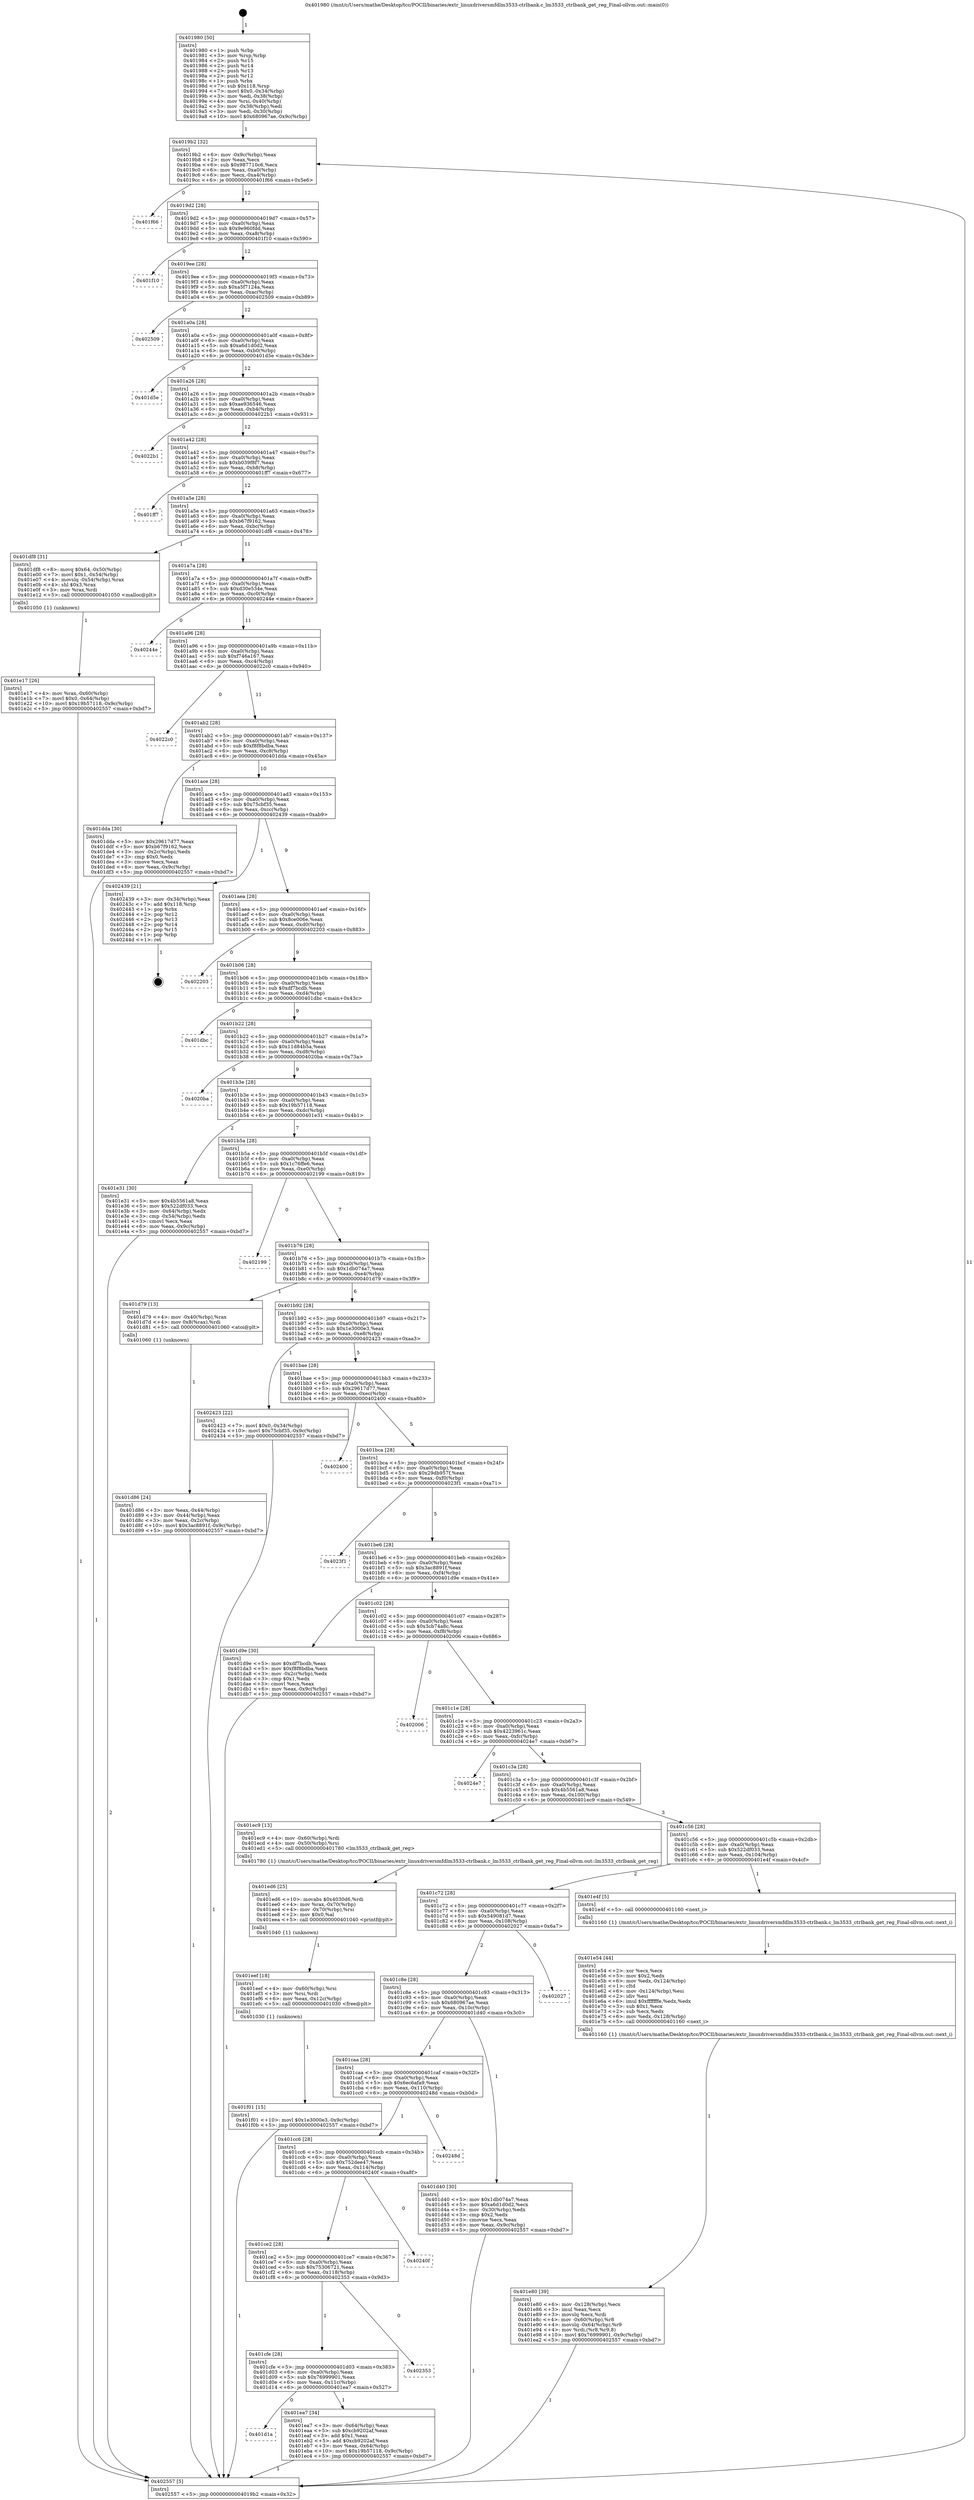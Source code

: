 digraph "0x401980" {
  label = "0x401980 (/mnt/c/Users/mathe/Desktop/tcc/POCII/binaries/extr_linuxdriversmfdlm3533-ctrlbank.c_lm3533_ctrlbank_get_reg_Final-ollvm.out::main(0))"
  labelloc = "t"
  node[shape=record]

  Entry [label="",width=0.3,height=0.3,shape=circle,fillcolor=black,style=filled]
  "0x4019b2" [label="{
     0x4019b2 [32]\l
     | [instrs]\l
     &nbsp;&nbsp;0x4019b2 \<+6\>: mov -0x9c(%rbp),%eax\l
     &nbsp;&nbsp;0x4019b8 \<+2\>: mov %eax,%ecx\l
     &nbsp;&nbsp;0x4019ba \<+6\>: sub $0x987710c6,%ecx\l
     &nbsp;&nbsp;0x4019c0 \<+6\>: mov %eax,-0xa0(%rbp)\l
     &nbsp;&nbsp;0x4019c6 \<+6\>: mov %ecx,-0xa4(%rbp)\l
     &nbsp;&nbsp;0x4019cc \<+6\>: je 0000000000401f66 \<main+0x5e6\>\l
  }"]
  "0x401f66" [label="{
     0x401f66\l
  }", style=dashed]
  "0x4019d2" [label="{
     0x4019d2 [28]\l
     | [instrs]\l
     &nbsp;&nbsp;0x4019d2 \<+5\>: jmp 00000000004019d7 \<main+0x57\>\l
     &nbsp;&nbsp;0x4019d7 \<+6\>: mov -0xa0(%rbp),%eax\l
     &nbsp;&nbsp;0x4019dd \<+5\>: sub $0x9e960fdd,%eax\l
     &nbsp;&nbsp;0x4019e2 \<+6\>: mov %eax,-0xa8(%rbp)\l
     &nbsp;&nbsp;0x4019e8 \<+6\>: je 0000000000401f10 \<main+0x590\>\l
  }"]
  Exit [label="",width=0.3,height=0.3,shape=circle,fillcolor=black,style=filled,peripheries=2]
  "0x401f10" [label="{
     0x401f10\l
  }", style=dashed]
  "0x4019ee" [label="{
     0x4019ee [28]\l
     | [instrs]\l
     &nbsp;&nbsp;0x4019ee \<+5\>: jmp 00000000004019f3 \<main+0x73\>\l
     &nbsp;&nbsp;0x4019f3 \<+6\>: mov -0xa0(%rbp),%eax\l
     &nbsp;&nbsp;0x4019f9 \<+5\>: sub $0xa5f7124a,%eax\l
     &nbsp;&nbsp;0x4019fe \<+6\>: mov %eax,-0xac(%rbp)\l
     &nbsp;&nbsp;0x401a04 \<+6\>: je 0000000000402509 \<main+0xb89\>\l
  }"]
  "0x401f01" [label="{
     0x401f01 [15]\l
     | [instrs]\l
     &nbsp;&nbsp;0x401f01 \<+10\>: movl $0x1e3000e3,-0x9c(%rbp)\l
     &nbsp;&nbsp;0x401f0b \<+5\>: jmp 0000000000402557 \<main+0xbd7\>\l
  }"]
  "0x402509" [label="{
     0x402509\l
  }", style=dashed]
  "0x401a0a" [label="{
     0x401a0a [28]\l
     | [instrs]\l
     &nbsp;&nbsp;0x401a0a \<+5\>: jmp 0000000000401a0f \<main+0x8f\>\l
     &nbsp;&nbsp;0x401a0f \<+6\>: mov -0xa0(%rbp),%eax\l
     &nbsp;&nbsp;0x401a15 \<+5\>: sub $0xa6d1d0d2,%eax\l
     &nbsp;&nbsp;0x401a1a \<+6\>: mov %eax,-0xb0(%rbp)\l
     &nbsp;&nbsp;0x401a20 \<+6\>: je 0000000000401d5e \<main+0x3de\>\l
  }"]
  "0x401eef" [label="{
     0x401eef [18]\l
     | [instrs]\l
     &nbsp;&nbsp;0x401eef \<+4\>: mov -0x60(%rbp),%rsi\l
     &nbsp;&nbsp;0x401ef3 \<+3\>: mov %rsi,%rdi\l
     &nbsp;&nbsp;0x401ef6 \<+6\>: mov %eax,-0x12c(%rbp)\l
     &nbsp;&nbsp;0x401efc \<+5\>: call 0000000000401030 \<free@plt\>\l
     | [calls]\l
     &nbsp;&nbsp;0x401030 \{1\} (unknown)\l
  }"]
  "0x401d5e" [label="{
     0x401d5e\l
  }", style=dashed]
  "0x401a26" [label="{
     0x401a26 [28]\l
     | [instrs]\l
     &nbsp;&nbsp;0x401a26 \<+5\>: jmp 0000000000401a2b \<main+0xab\>\l
     &nbsp;&nbsp;0x401a2b \<+6\>: mov -0xa0(%rbp),%eax\l
     &nbsp;&nbsp;0x401a31 \<+5\>: sub $0xae936546,%eax\l
     &nbsp;&nbsp;0x401a36 \<+6\>: mov %eax,-0xb4(%rbp)\l
     &nbsp;&nbsp;0x401a3c \<+6\>: je 00000000004022b1 \<main+0x931\>\l
  }"]
  "0x401ed6" [label="{
     0x401ed6 [25]\l
     | [instrs]\l
     &nbsp;&nbsp;0x401ed6 \<+10\>: movabs $0x4030d6,%rdi\l
     &nbsp;&nbsp;0x401ee0 \<+4\>: mov %rax,-0x70(%rbp)\l
     &nbsp;&nbsp;0x401ee4 \<+4\>: mov -0x70(%rbp),%rsi\l
     &nbsp;&nbsp;0x401ee8 \<+2\>: mov $0x0,%al\l
     &nbsp;&nbsp;0x401eea \<+5\>: call 0000000000401040 \<printf@plt\>\l
     | [calls]\l
     &nbsp;&nbsp;0x401040 \{1\} (unknown)\l
  }"]
  "0x4022b1" [label="{
     0x4022b1\l
  }", style=dashed]
  "0x401a42" [label="{
     0x401a42 [28]\l
     | [instrs]\l
     &nbsp;&nbsp;0x401a42 \<+5\>: jmp 0000000000401a47 \<main+0xc7\>\l
     &nbsp;&nbsp;0x401a47 \<+6\>: mov -0xa0(%rbp),%eax\l
     &nbsp;&nbsp;0x401a4d \<+5\>: sub $0xb039f8f7,%eax\l
     &nbsp;&nbsp;0x401a52 \<+6\>: mov %eax,-0xb8(%rbp)\l
     &nbsp;&nbsp;0x401a58 \<+6\>: je 0000000000401ff7 \<main+0x677\>\l
  }"]
  "0x401d1a" [label="{
     0x401d1a\l
  }", style=dashed]
  "0x401ff7" [label="{
     0x401ff7\l
  }", style=dashed]
  "0x401a5e" [label="{
     0x401a5e [28]\l
     | [instrs]\l
     &nbsp;&nbsp;0x401a5e \<+5\>: jmp 0000000000401a63 \<main+0xe3\>\l
     &nbsp;&nbsp;0x401a63 \<+6\>: mov -0xa0(%rbp),%eax\l
     &nbsp;&nbsp;0x401a69 \<+5\>: sub $0xb67f9162,%eax\l
     &nbsp;&nbsp;0x401a6e \<+6\>: mov %eax,-0xbc(%rbp)\l
     &nbsp;&nbsp;0x401a74 \<+6\>: je 0000000000401df8 \<main+0x478\>\l
  }"]
  "0x401ea7" [label="{
     0x401ea7 [34]\l
     | [instrs]\l
     &nbsp;&nbsp;0x401ea7 \<+3\>: mov -0x64(%rbp),%eax\l
     &nbsp;&nbsp;0x401eaa \<+5\>: sub $0xcb9202af,%eax\l
     &nbsp;&nbsp;0x401eaf \<+3\>: add $0x1,%eax\l
     &nbsp;&nbsp;0x401eb2 \<+5\>: add $0xcb9202af,%eax\l
     &nbsp;&nbsp;0x401eb7 \<+3\>: mov %eax,-0x64(%rbp)\l
     &nbsp;&nbsp;0x401eba \<+10\>: movl $0x19b57118,-0x9c(%rbp)\l
     &nbsp;&nbsp;0x401ec4 \<+5\>: jmp 0000000000402557 \<main+0xbd7\>\l
  }"]
  "0x401df8" [label="{
     0x401df8 [31]\l
     | [instrs]\l
     &nbsp;&nbsp;0x401df8 \<+8\>: movq $0x64,-0x50(%rbp)\l
     &nbsp;&nbsp;0x401e00 \<+7\>: movl $0x1,-0x54(%rbp)\l
     &nbsp;&nbsp;0x401e07 \<+4\>: movslq -0x54(%rbp),%rax\l
     &nbsp;&nbsp;0x401e0b \<+4\>: shl $0x3,%rax\l
     &nbsp;&nbsp;0x401e0f \<+3\>: mov %rax,%rdi\l
     &nbsp;&nbsp;0x401e12 \<+5\>: call 0000000000401050 \<malloc@plt\>\l
     | [calls]\l
     &nbsp;&nbsp;0x401050 \{1\} (unknown)\l
  }"]
  "0x401a7a" [label="{
     0x401a7a [28]\l
     | [instrs]\l
     &nbsp;&nbsp;0x401a7a \<+5\>: jmp 0000000000401a7f \<main+0xff\>\l
     &nbsp;&nbsp;0x401a7f \<+6\>: mov -0xa0(%rbp),%eax\l
     &nbsp;&nbsp;0x401a85 \<+5\>: sub $0xd30e534e,%eax\l
     &nbsp;&nbsp;0x401a8a \<+6\>: mov %eax,-0xc0(%rbp)\l
     &nbsp;&nbsp;0x401a90 \<+6\>: je 000000000040244e \<main+0xace\>\l
  }"]
  "0x401cfe" [label="{
     0x401cfe [28]\l
     | [instrs]\l
     &nbsp;&nbsp;0x401cfe \<+5\>: jmp 0000000000401d03 \<main+0x383\>\l
     &nbsp;&nbsp;0x401d03 \<+6\>: mov -0xa0(%rbp),%eax\l
     &nbsp;&nbsp;0x401d09 \<+5\>: sub $0x76999901,%eax\l
     &nbsp;&nbsp;0x401d0e \<+6\>: mov %eax,-0x11c(%rbp)\l
     &nbsp;&nbsp;0x401d14 \<+6\>: je 0000000000401ea7 \<main+0x527\>\l
  }"]
  "0x40244e" [label="{
     0x40244e\l
  }", style=dashed]
  "0x401a96" [label="{
     0x401a96 [28]\l
     | [instrs]\l
     &nbsp;&nbsp;0x401a96 \<+5\>: jmp 0000000000401a9b \<main+0x11b\>\l
     &nbsp;&nbsp;0x401a9b \<+6\>: mov -0xa0(%rbp),%eax\l
     &nbsp;&nbsp;0x401aa1 \<+5\>: sub $0xf746a167,%eax\l
     &nbsp;&nbsp;0x401aa6 \<+6\>: mov %eax,-0xc4(%rbp)\l
     &nbsp;&nbsp;0x401aac \<+6\>: je 00000000004022c0 \<main+0x940\>\l
  }"]
  "0x402353" [label="{
     0x402353\l
  }", style=dashed]
  "0x4022c0" [label="{
     0x4022c0\l
  }", style=dashed]
  "0x401ab2" [label="{
     0x401ab2 [28]\l
     | [instrs]\l
     &nbsp;&nbsp;0x401ab2 \<+5\>: jmp 0000000000401ab7 \<main+0x137\>\l
     &nbsp;&nbsp;0x401ab7 \<+6\>: mov -0xa0(%rbp),%eax\l
     &nbsp;&nbsp;0x401abd \<+5\>: sub $0xf8f8bdba,%eax\l
     &nbsp;&nbsp;0x401ac2 \<+6\>: mov %eax,-0xc8(%rbp)\l
     &nbsp;&nbsp;0x401ac8 \<+6\>: je 0000000000401dda \<main+0x45a\>\l
  }"]
  "0x401ce2" [label="{
     0x401ce2 [28]\l
     | [instrs]\l
     &nbsp;&nbsp;0x401ce2 \<+5\>: jmp 0000000000401ce7 \<main+0x367\>\l
     &nbsp;&nbsp;0x401ce7 \<+6\>: mov -0xa0(%rbp),%eax\l
     &nbsp;&nbsp;0x401ced \<+5\>: sub $0x75306721,%eax\l
     &nbsp;&nbsp;0x401cf2 \<+6\>: mov %eax,-0x118(%rbp)\l
     &nbsp;&nbsp;0x401cf8 \<+6\>: je 0000000000402353 \<main+0x9d3\>\l
  }"]
  "0x401dda" [label="{
     0x401dda [30]\l
     | [instrs]\l
     &nbsp;&nbsp;0x401dda \<+5\>: mov $0x29617d77,%eax\l
     &nbsp;&nbsp;0x401ddf \<+5\>: mov $0xb67f9162,%ecx\l
     &nbsp;&nbsp;0x401de4 \<+3\>: mov -0x2c(%rbp),%edx\l
     &nbsp;&nbsp;0x401de7 \<+3\>: cmp $0x0,%edx\l
     &nbsp;&nbsp;0x401dea \<+3\>: cmove %ecx,%eax\l
     &nbsp;&nbsp;0x401ded \<+6\>: mov %eax,-0x9c(%rbp)\l
     &nbsp;&nbsp;0x401df3 \<+5\>: jmp 0000000000402557 \<main+0xbd7\>\l
  }"]
  "0x401ace" [label="{
     0x401ace [28]\l
     | [instrs]\l
     &nbsp;&nbsp;0x401ace \<+5\>: jmp 0000000000401ad3 \<main+0x153\>\l
     &nbsp;&nbsp;0x401ad3 \<+6\>: mov -0xa0(%rbp),%eax\l
     &nbsp;&nbsp;0x401ad9 \<+5\>: sub $0x75cbf35,%eax\l
     &nbsp;&nbsp;0x401ade \<+6\>: mov %eax,-0xcc(%rbp)\l
     &nbsp;&nbsp;0x401ae4 \<+6\>: je 0000000000402439 \<main+0xab9\>\l
  }"]
  "0x40240f" [label="{
     0x40240f\l
  }", style=dashed]
  "0x402439" [label="{
     0x402439 [21]\l
     | [instrs]\l
     &nbsp;&nbsp;0x402439 \<+3\>: mov -0x34(%rbp),%eax\l
     &nbsp;&nbsp;0x40243c \<+7\>: add $0x118,%rsp\l
     &nbsp;&nbsp;0x402443 \<+1\>: pop %rbx\l
     &nbsp;&nbsp;0x402444 \<+2\>: pop %r12\l
     &nbsp;&nbsp;0x402446 \<+2\>: pop %r13\l
     &nbsp;&nbsp;0x402448 \<+2\>: pop %r14\l
     &nbsp;&nbsp;0x40244a \<+2\>: pop %r15\l
     &nbsp;&nbsp;0x40244c \<+1\>: pop %rbp\l
     &nbsp;&nbsp;0x40244d \<+1\>: ret\l
  }"]
  "0x401aea" [label="{
     0x401aea [28]\l
     | [instrs]\l
     &nbsp;&nbsp;0x401aea \<+5\>: jmp 0000000000401aef \<main+0x16f\>\l
     &nbsp;&nbsp;0x401aef \<+6\>: mov -0xa0(%rbp),%eax\l
     &nbsp;&nbsp;0x401af5 \<+5\>: sub $0x8ce006e,%eax\l
     &nbsp;&nbsp;0x401afa \<+6\>: mov %eax,-0xd0(%rbp)\l
     &nbsp;&nbsp;0x401b00 \<+6\>: je 0000000000402203 \<main+0x883\>\l
  }"]
  "0x401cc6" [label="{
     0x401cc6 [28]\l
     | [instrs]\l
     &nbsp;&nbsp;0x401cc6 \<+5\>: jmp 0000000000401ccb \<main+0x34b\>\l
     &nbsp;&nbsp;0x401ccb \<+6\>: mov -0xa0(%rbp),%eax\l
     &nbsp;&nbsp;0x401cd1 \<+5\>: sub $0x752dee47,%eax\l
     &nbsp;&nbsp;0x401cd6 \<+6\>: mov %eax,-0x114(%rbp)\l
     &nbsp;&nbsp;0x401cdc \<+6\>: je 000000000040240f \<main+0xa8f\>\l
  }"]
  "0x402203" [label="{
     0x402203\l
  }", style=dashed]
  "0x401b06" [label="{
     0x401b06 [28]\l
     | [instrs]\l
     &nbsp;&nbsp;0x401b06 \<+5\>: jmp 0000000000401b0b \<main+0x18b\>\l
     &nbsp;&nbsp;0x401b0b \<+6\>: mov -0xa0(%rbp),%eax\l
     &nbsp;&nbsp;0x401b11 \<+5\>: sub $0xdf7bcdb,%eax\l
     &nbsp;&nbsp;0x401b16 \<+6\>: mov %eax,-0xd4(%rbp)\l
     &nbsp;&nbsp;0x401b1c \<+6\>: je 0000000000401dbc \<main+0x43c\>\l
  }"]
  "0x40248d" [label="{
     0x40248d\l
  }", style=dashed]
  "0x401dbc" [label="{
     0x401dbc\l
  }", style=dashed]
  "0x401b22" [label="{
     0x401b22 [28]\l
     | [instrs]\l
     &nbsp;&nbsp;0x401b22 \<+5\>: jmp 0000000000401b27 \<main+0x1a7\>\l
     &nbsp;&nbsp;0x401b27 \<+6\>: mov -0xa0(%rbp),%eax\l
     &nbsp;&nbsp;0x401b2d \<+5\>: sub $0x11d84b5a,%eax\l
     &nbsp;&nbsp;0x401b32 \<+6\>: mov %eax,-0xd8(%rbp)\l
     &nbsp;&nbsp;0x401b38 \<+6\>: je 00000000004020ba \<main+0x73a\>\l
  }"]
  "0x401e80" [label="{
     0x401e80 [39]\l
     | [instrs]\l
     &nbsp;&nbsp;0x401e80 \<+6\>: mov -0x128(%rbp),%ecx\l
     &nbsp;&nbsp;0x401e86 \<+3\>: imul %eax,%ecx\l
     &nbsp;&nbsp;0x401e89 \<+3\>: movslq %ecx,%rdi\l
     &nbsp;&nbsp;0x401e8c \<+4\>: mov -0x60(%rbp),%r8\l
     &nbsp;&nbsp;0x401e90 \<+4\>: movslq -0x64(%rbp),%r9\l
     &nbsp;&nbsp;0x401e94 \<+4\>: mov %rdi,(%r8,%r9,8)\l
     &nbsp;&nbsp;0x401e98 \<+10\>: movl $0x76999901,-0x9c(%rbp)\l
     &nbsp;&nbsp;0x401ea2 \<+5\>: jmp 0000000000402557 \<main+0xbd7\>\l
  }"]
  "0x4020ba" [label="{
     0x4020ba\l
  }", style=dashed]
  "0x401b3e" [label="{
     0x401b3e [28]\l
     | [instrs]\l
     &nbsp;&nbsp;0x401b3e \<+5\>: jmp 0000000000401b43 \<main+0x1c3\>\l
     &nbsp;&nbsp;0x401b43 \<+6\>: mov -0xa0(%rbp),%eax\l
     &nbsp;&nbsp;0x401b49 \<+5\>: sub $0x19b57118,%eax\l
     &nbsp;&nbsp;0x401b4e \<+6\>: mov %eax,-0xdc(%rbp)\l
     &nbsp;&nbsp;0x401b54 \<+6\>: je 0000000000401e31 \<main+0x4b1\>\l
  }"]
  "0x401e54" [label="{
     0x401e54 [44]\l
     | [instrs]\l
     &nbsp;&nbsp;0x401e54 \<+2\>: xor %ecx,%ecx\l
     &nbsp;&nbsp;0x401e56 \<+5\>: mov $0x2,%edx\l
     &nbsp;&nbsp;0x401e5b \<+6\>: mov %edx,-0x124(%rbp)\l
     &nbsp;&nbsp;0x401e61 \<+1\>: cltd\l
     &nbsp;&nbsp;0x401e62 \<+6\>: mov -0x124(%rbp),%esi\l
     &nbsp;&nbsp;0x401e68 \<+2\>: idiv %esi\l
     &nbsp;&nbsp;0x401e6a \<+6\>: imul $0xfffffffe,%edx,%edx\l
     &nbsp;&nbsp;0x401e70 \<+3\>: sub $0x1,%ecx\l
     &nbsp;&nbsp;0x401e73 \<+2\>: sub %ecx,%edx\l
     &nbsp;&nbsp;0x401e75 \<+6\>: mov %edx,-0x128(%rbp)\l
     &nbsp;&nbsp;0x401e7b \<+5\>: call 0000000000401160 \<next_i\>\l
     | [calls]\l
     &nbsp;&nbsp;0x401160 \{1\} (/mnt/c/Users/mathe/Desktop/tcc/POCII/binaries/extr_linuxdriversmfdlm3533-ctrlbank.c_lm3533_ctrlbank_get_reg_Final-ollvm.out::next_i)\l
  }"]
  "0x401e31" [label="{
     0x401e31 [30]\l
     | [instrs]\l
     &nbsp;&nbsp;0x401e31 \<+5\>: mov $0x4b5561a8,%eax\l
     &nbsp;&nbsp;0x401e36 \<+5\>: mov $0x522df033,%ecx\l
     &nbsp;&nbsp;0x401e3b \<+3\>: mov -0x64(%rbp),%edx\l
     &nbsp;&nbsp;0x401e3e \<+3\>: cmp -0x54(%rbp),%edx\l
     &nbsp;&nbsp;0x401e41 \<+3\>: cmovl %ecx,%eax\l
     &nbsp;&nbsp;0x401e44 \<+6\>: mov %eax,-0x9c(%rbp)\l
     &nbsp;&nbsp;0x401e4a \<+5\>: jmp 0000000000402557 \<main+0xbd7\>\l
  }"]
  "0x401b5a" [label="{
     0x401b5a [28]\l
     | [instrs]\l
     &nbsp;&nbsp;0x401b5a \<+5\>: jmp 0000000000401b5f \<main+0x1df\>\l
     &nbsp;&nbsp;0x401b5f \<+6\>: mov -0xa0(%rbp),%eax\l
     &nbsp;&nbsp;0x401b65 \<+5\>: sub $0x1c76ffe6,%eax\l
     &nbsp;&nbsp;0x401b6a \<+6\>: mov %eax,-0xe0(%rbp)\l
     &nbsp;&nbsp;0x401b70 \<+6\>: je 0000000000402199 \<main+0x819\>\l
  }"]
  "0x401e17" [label="{
     0x401e17 [26]\l
     | [instrs]\l
     &nbsp;&nbsp;0x401e17 \<+4\>: mov %rax,-0x60(%rbp)\l
     &nbsp;&nbsp;0x401e1b \<+7\>: movl $0x0,-0x64(%rbp)\l
     &nbsp;&nbsp;0x401e22 \<+10\>: movl $0x19b57118,-0x9c(%rbp)\l
     &nbsp;&nbsp;0x401e2c \<+5\>: jmp 0000000000402557 \<main+0xbd7\>\l
  }"]
  "0x402199" [label="{
     0x402199\l
  }", style=dashed]
  "0x401b76" [label="{
     0x401b76 [28]\l
     | [instrs]\l
     &nbsp;&nbsp;0x401b76 \<+5\>: jmp 0000000000401b7b \<main+0x1fb\>\l
     &nbsp;&nbsp;0x401b7b \<+6\>: mov -0xa0(%rbp),%eax\l
     &nbsp;&nbsp;0x401b81 \<+5\>: sub $0x1db074a7,%eax\l
     &nbsp;&nbsp;0x401b86 \<+6\>: mov %eax,-0xe4(%rbp)\l
     &nbsp;&nbsp;0x401b8c \<+6\>: je 0000000000401d79 \<main+0x3f9\>\l
  }"]
  "0x401d86" [label="{
     0x401d86 [24]\l
     | [instrs]\l
     &nbsp;&nbsp;0x401d86 \<+3\>: mov %eax,-0x44(%rbp)\l
     &nbsp;&nbsp;0x401d89 \<+3\>: mov -0x44(%rbp),%eax\l
     &nbsp;&nbsp;0x401d8c \<+3\>: mov %eax,-0x2c(%rbp)\l
     &nbsp;&nbsp;0x401d8f \<+10\>: movl $0x3ac8891f,-0x9c(%rbp)\l
     &nbsp;&nbsp;0x401d99 \<+5\>: jmp 0000000000402557 \<main+0xbd7\>\l
  }"]
  "0x401d79" [label="{
     0x401d79 [13]\l
     | [instrs]\l
     &nbsp;&nbsp;0x401d79 \<+4\>: mov -0x40(%rbp),%rax\l
     &nbsp;&nbsp;0x401d7d \<+4\>: mov 0x8(%rax),%rdi\l
     &nbsp;&nbsp;0x401d81 \<+5\>: call 0000000000401060 \<atoi@plt\>\l
     | [calls]\l
     &nbsp;&nbsp;0x401060 \{1\} (unknown)\l
  }"]
  "0x401b92" [label="{
     0x401b92 [28]\l
     | [instrs]\l
     &nbsp;&nbsp;0x401b92 \<+5\>: jmp 0000000000401b97 \<main+0x217\>\l
     &nbsp;&nbsp;0x401b97 \<+6\>: mov -0xa0(%rbp),%eax\l
     &nbsp;&nbsp;0x401b9d \<+5\>: sub $0x1e3000e3,%eax\l
     &nbsp;&nbsp;0x401ba2 \<+6\>: mov %eax,-0xe8(%rbp)\l
     &nbsp;&nbsp;0x401ba8 \<+6\>: je 0000000000402423 \<main+0xaa3\>\l
  }"]
  "0x401980" [label="{
     0x401980 [50]\l
     | [instrs]\l
     &nbsp;&nbsp;0x401980 \<+1\>: push %rbp\l
     &nbsp;&nbsp;0x401981 \<+3\>: mov %rsp,%rbp\l
     &nbsp;&nbsp;0x401984 \<+2\>: push %r15\l
     &nbsp;&nbsp;0x401986 \<+2\>: push %r14\l
     &nbsp;&nbsp;0x401988 \<+2\>: push %r13\l
     &nbsp;&nbsp;0x40198a \<+2\>: push %r12\l
     &nbsp;&nbsp;0x40198c \<+1\>: push %rbx\l
     &nbsp;&nbsp;0x40198d \<+7\>: sub $0x118,%rsp\l
     &nbsp;&nbsp;0x401994 \<+7\>: movl $0x0,-0x34(%rbp)\l
     &nbsp;&nbsp;0x40199b \<+3\>: mov %edi,-0x38(%rbp)\l
     &nbsp;&nbsp;0x40199e \<+4\>: mov %rsi,-0x40(%rbp)\l
     &nbsp;&nbsp;0x4019a2 \<+3\>: mov -0x38(%rbp),%edi\l
     &nbsp;&nbsp;0x4019a5 \<+3\>: mov %edi,-0x30(%rbp)\l
     &nbsp;&nbsp;0x4019a8 \<+10\>: movl $0x680967ae,-0x9c(%rbp)\l
  }"]
  "0x402423" [label="{
     0x402423 [22]\l
     | [instrs]\l
     &nbsp;&nbsp;0x402423 \<+7\>: movl $0x0,-0x34(%rbp)\l
     &nbsp;&nbsp;0x40242a \<+10\>: movl $0x75cbf35,-0x9c(%rbp)\l
     &nbsp;&nbsp;0x402434 \<+5\>: jmp 0000000000402557 \<main+0xbd7\>\l
  }"]
  "0x401bae" [label="{
     0x401bae [28]\l
     | [instrs]\l
     &nbsp;&nbsp;0x401bae \<+5\>: jmp 0000000000401bb3 \<main+0x233\>\l
     &nbsp;&nbsp;0x401bb3 \<+6\>: mov -0xa0(%rbp),%eax\l
     &nbsp;&nbsp;0x401bb9 \<+5\>: sub $0x29617d77,%eax\l
     &nbsp;&nbsp;0x401bbe \<+6\>: mov %eax,-0xec(%rbp)\l
     &nbsp;&nbsp;0x401bc4 \<+6\>: je 0000000000402400 \<main+0xa80\>\l
  }"]
  "0x402557" [label="{
     0x402557 [5]\l
     | [instrs]\l
     &nbsp;&nbsp;0x402557 \<+5\>: jmp 00000000004019b2 \<main+0x32\>\l
  }"]
  "0x402400" [label="{
     0x402400\l
  }", style=dashed]
  "0x401bca" [label="{
     0x401bca [28]\l
     | [instrs]\l
     &nbsp;&nbsp;0x401bca \<+5\>: jmp 0000000000401bcf \<main+0x24f\>\l
     &nbsp;&nbsp;0x401bcf \<+6\>: mov -0xa0(%rbp),%eax\l
     &nbsp;&nbsp;0x401bd5 \<+5\>: sub $0x29db957f,%eax\l
     &nbsp;&nbsp;0x401bda \<+6\>: mov %eax,-0xf0(%rbp)\l
     &nbsp;&nbsp;0x401be0 \<+6\>: je 00000000004023f1 \<main+0xa71\>\l
  }"]
  "0x401caa" [label="{
     0x401caa [28]\l
     | [instrs]\l
     &nbsp;&nbsp;0x401caa \<+5\>: jmp 0000000000401caf \<main+0x32f\>\l
     &nbsp;&nbsp;0x401caf \<+6\>: mov -0xa0(%rbp),%eax\l
     &nbsp;&nbsp;0x401cb5 \<+5\>: sub $0x6ec6afa9,%eax\l
     &nbsp;&nbsp;0x401cba \<+6\>: mov %eax,-0x110(%rbp)\l
     &nbsp;&nbsp;0x401cc0 \<+6\>: je 000000000040248d \<main+0xb0d\>\l
  }"]
  "0x4023f1" [label="{
     0x4023f1\l
  }", style=dashed]
  "0x401be6" [label="{
     0x401be6 [28]\l
     | [instrs]\l
     &nbsp;&nbsp;0x401be6 \<+5\>: jmp 0000000000401beb \<main+0x26b\>\l
     &nbsp;&nbsp;0x401beb \<+6\>: mov -0xa0(%rbp),%eax\l
     &nbsp;&nbsp;0x401bf1 \<+5\>: sub $0x3ac8891f,%eax\l
     &nbsp;&nbsp;0x401bf6 \<+6\>: mov %eax,-0xf4(%rbp)\l
     &nbsp;&nbsp;0x401bfc \<+6\>: je 0000000000401d9e \<main+0x41e\>\l
  }"]
  "0x401d40" [label="{
     0x401d40 [30]\l
     | [instrs]\l
     &nbsp;&nbsp;0x401d40 \<+5\>: mov $0x1db074a7,%eax\l
     &nbsp;&nbsp;0x401d45 \<+5\>: mov $0xa6d1d0d2,%ecx\l
     &nbsp;&nbsp;0x401d4a \<+3\>: mov -0x30(%rbp),%edx\l
     &nbsp;&nbsp;0x401d4d \<+3\>: cmp $0x2,%edx\l
     &nbsp;&nbsp;0x401d50 \<+3\>: cmovne %ecx,%eax\l
     &nbsp;&nbsp;0x401d53 \<+6\>: mov %eax,-0x9c(%rbp)\l
     &nbsp;&nbsp;0x401d59 \<+5\>: jmp 0000000000402557 \<main+0xbd7\>\l
  }"]
  "0x401d9e" [label="{
     0x401d9e [30]\l
     | [instrs]\l
     &nbsp;&nbsp;0x401d9e \<+5\>: mov $0xdf7bcdb,%eax\l
     &nbsp;&nbsp;0x401da3 \<+5\>: mov $0xf8f8bdba,%ecx\l
     &nbsp;&nbsp;0x401da8 \<+3\>: mov -0x2c(%rbp),%edx\l
     &nbsp;&nbsp;0x401dab \<+3\>: cmp $0x1,%edx\l
     &nbsp;&nbsp;0x401dae \<+3\>: cmovl %ecx,%eax\l
     &nbsp;&nbsp;0x401db1 \<+6\>: mov %eax,-0x9c(%rbp)\l
     &nbsp;&nbsp;0x401db7 \<+5\>: jmp 0000000000402557 \<main+0xbd7\>\l
  }"]
  "0x401c02" [label="{
     0x401c02 [28]\l
     | [instrs]\l
     &nbsp;&nbsp;0x401c02 \<+5\>: jmp 0000000000401c07 \<main+0x287\>\l
     &nbsp;&nbsp;0x401c07 \<+6\>: mov -0xa0(%rbp),%eax\l
     &nbsp;&nbsp;0x401c0d \<+5\>: sub $0x3cb74a8c,%eax\l
     &nbsp;&nbsp;0x401c12 \<+6\>: mov %eax,-0xf8(%rbp)\l
     &nbsp;&nbsp;0x401c18 \<+6\>: je 0000000000402006 \<main+0x686\>\l
  }"]
  "0x401c8e" [label="{
     0x401c8e [28]\l
     | [instrs]\l
     &nbsp;&nbsp;0x401c8e \<+5\>: jmp 0000000000401c93 \<main+0x313\>\l
     &nbsp;&nbsp;0x401c93 \<+6\>: mov -0xa0(%rbp),%eax\l
     &nbsp;&nbsp;0x401c99 \<+5\>: sub $0x680967ae,%eax\l
     &nbsp;&nbsp;0x401c9e \<+6\>: mov %eax,-0x10c(%rbp)\l
     &nbsp;&nbsp;0x401ca4 \<+6\>: je 0000000000401d40 \<main+0x3c0\>\l
  }"]
  "0x402006" [label="{
     0x402006\l
  }", style=dashed]
  "0x401c1e" [label="{
     0x401c1e [28]\l
     | [instrs]\l
     &nbsp;&nbsp;0x401c1e \<+5\>: jmp 0000000000401c23 \<main+0x2a3\>\l
     &nbsp;&nbsp;0x401c23 \<+6\>: mov -0xa0(%rbp),%eax\l
     &nbsp;&nbsp;0x401c29 \<+5\>: sub $0x4223961c,%eax\l
     &nbsp;&nbsp;0x401c2e \<+6\>: mov %eax,-0xfc(%rbp)\l
     &nbsp;&nbsp;0x401c34 \<+6\>: je 00000000004024e7 \<main+0xb67\>\l
  }"]
  "0x402027" [label="{
     0x402027\l
  }", style=dashed]
  "0x4024e7" [label="{
     0x4024e7\l
  }", style=dashed]
  "0x401c3a" [label="{
     0x401c3a [28]\l
     | [instrs]\l
     &nbsp;&nbsp;0x401c3a \<+5\>: jmp 0000000000401c3f \<main+0x2bf\>\l
     &nbsp;&nbsp;0x401c3f \<+6\>: mov -0xa0(%rbp),%eax\l
     &nbsp;&nbsp;0x401c45 \<+5\>: sub $0x4b5561a8,%eax\l
     &nbsp;&nbsp;0x401c4a \<+6\>: mov %eax,-0x100(%rbp)\l
     &nbsp;&nbsp;0x401c50 \<+6\>: je 0000000000401ec9 \<main+0x549\>\l
  }"]
  "0x401c72" [label="{
     0x401c72 [28]\l
     | [instrs]\l
     &nbsp;&nbsp;0x401c72 \<+5\>: jmp 0000000000401c77 \<main+0x2f7\>\l
     &nbsp;&nbsp;0x401c77 \<+6\>: mov -0xa0(%rbp),%eax\l
     &nbsp;&nbsp;0x401c7d \<+5\>: sub $0x549081d7,%eax\l
     &nbsp;&nbsp;0x401c82 \<+6\>: mov %eax,-0x108(%rbp)\l
     &nbsp;&nbsp;0x401c88 \<+6\>: je 0000000000402027 \<main+0x6a7\>\l
  }"]
  "0x401ec9" [label="{
     0x401ec9 [13]\l
     | [instrs]\l
     &nbsp;&nbsp;0x401ec9 \<+4\>: mov -0x60(%rbp),%rdi\l
     &nbsp;&nbsp;0x401ecd \<+4\>: mov -0x50(%rbp),%rsi\l
     &nbsp;&nbsp;0x401ed1 \<+5\>: call 0000000000401780 \<lm3533_ctrlbank_get_reg\>\l
     | [calls]\l
     &nbsp;&nbsp;0x401780 \{1\} (/mnt/c/Users/mathe/Desktop/tcc/POCII/binaries/extr_linuxdriversmfdlm3533-ctrlbank.c_lm3533_ctrlbank_get_reg_Final-ollvm.out::lm3533_ctrlbank_get_reg)\l
  }"]
  "0x401c56" [label="{
     0x401c56 [28]\l
     | [instrs]\l
     &nbsp;&nbsp;0x401c56 \<+5\>: jmp 0000000000401c5b \<main+0x2db\>\l
     &nbsp;&nbsp;0x401c5b \<+6\>: mov -0xa0(%rbp),%eax\l
     &nbsp;&nbsp;0x401c61 \<+5\>: sub $0x522df033,%eax\l
     &nbsp;&nbsp;0x401c66 \<+6\>: mov %eax,-0x104(%rbp)\l
     &nbsp;&nbsp;0x401c6c \<+6\>: je 0000000000401e4f \<main+0x4cf\>\l
  }"]
  "0x401e4f" [label="{
     0x401e4f [5]\l
     | [instrs]\l
     &nbsp;&nbsp;0x401e4f \<+5\>: call 0000000000401160 \<next_i\>\l
     | [calls]\l
     &nbsp;&nbsp;0x401160 \{1\} (/mnt/c/Users/mathe/Desktop/tcc/POCII/binaries/extr_linuxdriversmfdlm3533-ctrlbank.c_lm3533_ctrlbank_get_reg_Final-ollvm.out::next_i)\l
  }"]
  Entry -> "0x401980" [label=" 1"]
  "0x4019b2" -> "0x401f66" [label=" 0"]
  "0x4019b2" -> "0x4019d2" [label=" 12"]
  "0x402439" -> Exit [label=" 1"]
  "0x4019d2" -> "0x401f10" [label=" 0"]
  "0x4019d2" -> "0x4019ee" [label=" 12"]
  "0x402423" -> "0x402557" [label=" 1"]
  "0x4019ee" -> "0x402509" [label=" 0"]
  "0x4019ee" -> "0x401a0a" [label=" 12"]
  "0x401f01" -> "0x402557" [label=" 1"]
  "0x401a0a" -> "0x401d5e" [label=" 0"]
  "0x401a0a" -> "0x401a26" [label=" 12"]
  "0x401eef" -> "0x401f01" [label=" 1"]
  "0x401a26" -> "0x4022b1" [label=" 0"]
  "0x401a26" -> "0x401a42" [label=" 12"]
  "0x401ed6" -> "0x401eef" [label=" 1"]
  "0x401a42" -> "0x401ff7" [label=" 0"]
  "0x401a42" -> "0x401a5e" [label=" 12"]
  "0x401ec9" -> "0x401ed6" [label=" 1"]
  "0x401a5e" -> "0x401df8" [label=" 1"]
  "0x401a5e" -> "0x401a7a" [label=" 11"]
  "0x401ea7" -> "0x402557" [label=" 1"]
  "0x401a7a" -> "0x40244e" [label=" 0"]
  "0x401a7a" -> "0x401a96" [label=" 11"]
  "0x401cfe" -> "0x401ea7" [label=" 1"]
  "0x401a96" -> "0x4022c0" [label=" 0"]
  "0x401a96" -> "0x401ab2" [label=" 11"]
  "0x401cfe" -> "0x401d1a" [label=" 0"]
  "0x401ab2" -> "0x401dda" [label=" 1"]
  "0x401ab2" -> "0x401ace" [label=" 10"]
  "0x401ce2" -> "0x402353" [label=" 0"]
  "0x401ace" -> "0x402439" [label=" 1"]
  "0x401ace" -> "0x401aea" [label=" 9"]
  "0x401ce2" -> "0x401cfe" [label=" 1"]
  "0x401aea" -> "0x402203" [label=" 0"]
  "0x401aea" -> "0x401b06" [label=" 9"]
  "0x401cc6" -> "0x40240f" [label=" 0"]
  "0x401b06" -> "0x401dbc" [label=" 0"]
  "0x401b06" -> "0x401b22" [label=" 9"]
  "0x401cc6" -> "0x401ce2" [label=" 1"]
  "0x401b22" -> "0x4020ba" [label=" 0"]
  "0x401b22" -> "0x401b3e" [label=" 9"]
  "0x401caa" -> "0x40248d" [label=" 0"]
  "0x401b3e" -> "0x401e31" [label=" 2"]
  "0x401b3e" -> "0x401b5a" [label=" 7"]
  "0x401caa" -> "0x401cc6" [label=" 1"]
  "0x401b5a" -> "0x402199" [label=" 0"]
  "0x401b5a" -> "0x401b76" [label=" 7"]
  "0x401e80" -> "0x402557" [label=" 1"]
  "0x401b76" -> "0x401d79" [label=" 1"]
  "0x401b76" -> "0x401b92" [label=" 6"]
  "0x401e54" -> "0x401e80" [label=" 1"]
  "0x401b92" -> "0x402423" [label=" 1"]
  "0x401b92" -> "0x401bae" [label=" 5"]
  "0x401e4f" -> "0x401e54" [label=" 1"]
  "0x401bae" -> "0x402400" [label=" 0"]
  "0x401bae" -> "0x401bca" [label=" 5"]
  "0x401e31" -> "0x402557" [label=" 2"]
  "0x401bca" -> "0x4023f1" [label=" 0"]
  "0x401bca" -> "0x401be6" [label=" 5"]
  "0x401e17" -> "0x402557" [label=" 1"]
  "0x401be6" -> "0x401d9e" [label=" 1"]
  "0x401be6" -> "0x401c02" [label=" 4"]
  "0x401df8" -> "0x401e17" [label=" 1"]
  "0x401c02" -> "0x402006" [label=" 0"]
  "0x401c02" -> "0x401c1e" [label=" 4"]
  "0x401d9e" -> "0x402557" [label=" 1"]
  "0x401c1e" -> "0x4024e7" [label=" 0"]
  "0x401c1e" -> "0x401c3a" [label=" 4"]
  "0x401d86" -> "0x402557" [label=" 1"]
  "0x401c3a" -> "0x401ec9" [label=" 1"]
  "0x401c3a" -> "0x401c56" [label=" 3"]
  "0x402557" -> "0x4019b2" [label=" 11"]
  "0x401c56" -> "0x401e4f" [label=" 1"]
  "0x401c56" -> "0x401c72" [label=" 2"]
  "0x401d79" -> "0x401d86" [label=" 1"]
  "0x401c72" -> "0x402027" [label=" 0"]
  "0x401c72" -> "0x401c8e" [label=" 2"]
  "0x401dda" -> "0x402557" [label=" 1"]
  "0x401c8e" -> "0x401d40" [label=" 1"]
  "0x401c8e" -> "0x401caa" [label=" 1"]
  "0x401d40" -> "0x402557" [label=" 1"]
  "0x401980" -> "0x4019b2" [label=" 1"]
}
